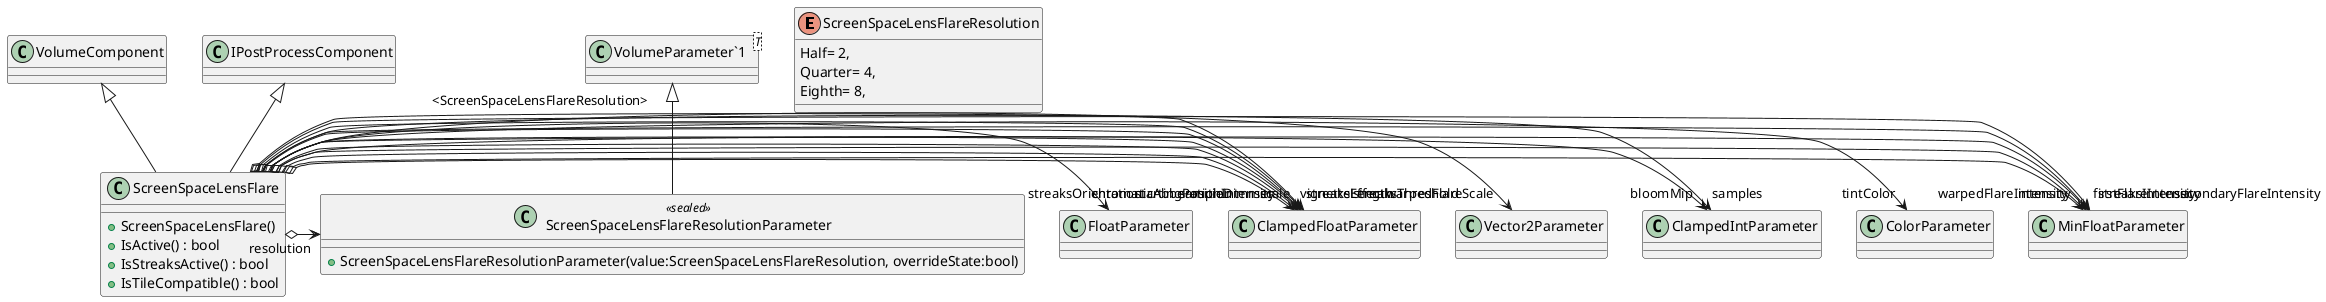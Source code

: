 @startuml
enum ScreenSpaceLensFlareResolution {
    Half= 2,
    Quarter= 4,
    Eighth= 8,
}
class ScreenSpaceLensFlare {
    + ScreenSpaceLensFlare()
    + IsActive() : bool
    + IsStreaksActive() : bool
    + IsTileCompatible() : bool
}
class ScreenSpaceLensFlareResolutionParameter <<sealed>> {
    + ScreenSpaceLensFlareResolutionParameter(value:ScreenSpaceLensFlareResolution, overrideState:bool)
}
class "VolumeParameter`1"<T> {
}
VolumeComponent <|-- ScreenSpaceLensFlare
IPostProcessComponent <|-- ScreenSpaceLensFlare
ScreenSpaceLensFlare o-> "intensity" MinFloatParameter
ScreenSpaceLensFlare o-> "tintColor" ColorParameter
ScreenSpaceLensFlare o-> "bloomMip" ClampedIntParameter
ScreenSpaceLensFlare o-> "firstFlareIntensity" MinFloatParameter
ScreenSpaceLensFlare o-> "secondaryFlareIntensity" MinFloatParameter
ScreenSpaceLensFlare o-> "warpedFlareIntensity" MinFloatParameter
ScreenSpaceLensFlare o-> "warpedFlareScale" Vector2Parameter
ScreenSpaceLensFlare o-> "samples" ClampedIntParameter
ScreenSpaceLensFlare o-> "sampleDimmer" ClampedFloatParameter
ScreenSpaceLensFlare o-> "vignetteEffect" ClampedFloatParameter
ScreenSpaceLensFlare o-> "startingPosition" ClampedFloatParameter
ScreenSpaceLensFlare o-> "scale" ClampedFloatParameter
ScreenSpaceLensFlare o-> "streaksIntensity" MinFloatParameter
ScreenSpaceLensFlare o-> "streaksLength" ClampedFloatParameter
ScreenSpaceLensFlare o-> "streaksOrientation" FloatParameter
ScreenSpaceLensFlare o-> "streaksThreshold" ClampedFloatParameter
ScreenSpaceLensFlare o-> "resolution" ScreenSpaceLensFlareResolutionParameter
ScreenSpaceLensFlare o-> "chromaticAbberationIntensity" ClampedFloatParameter
"VolumeParameter`1" "<ScreenSpaceLensFlareResolution>" <|-- ScreenSpaceLensFlareResolutionParameter
@enduml
